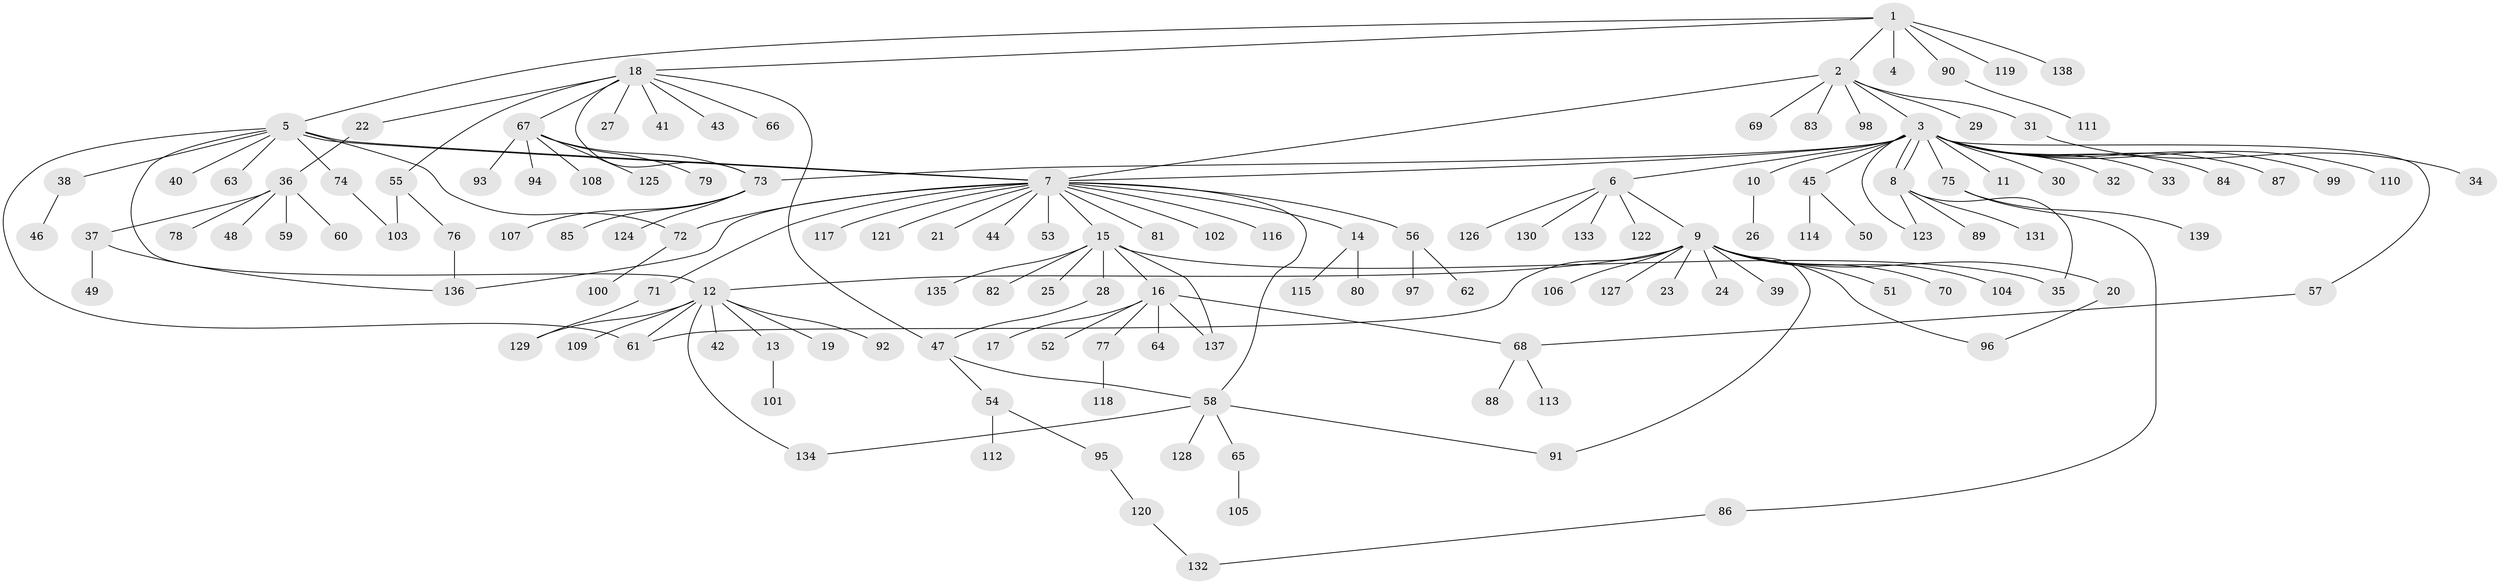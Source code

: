 // Generated by graph-tools (version 1.1) at 2025/11/02/27/25 16:11:11]
// undirected, 139 vertices, 162 edges
graph export_dot {
graph [start="1"]
  node [color=gray90,style=filled];
  1;
  2;
  3;
  4;
  5;
  6;
  7;
  8;
  9;
  10;
  11;
  12;
  13;
  14;
  15;
  16;
  17;
  18;
  19;
  20;
  21;
  22;
  23;
  24;
  25;
  26;
  27;
  28;
  29;
  30;
  31;
  32;
  33;
  34;
  35;
  36;
  37;
  38;
  39;
  40;
  41;
  42;
  43;
  44;
  45;
  46;
  47;
  48;
  49;
  50;
  51;
  52;
  53;
  54;
  55;
  56;
  57;
  58;
  59;
  60;
  61;
  62;
  63;
  64;
  65;
  66;
  67;
  68;
  69;
  70;
  71;
  72;
  73;
  74;
  75;
  76;
  77;
  78;
  79;
  80;
  81;
  82;
  83;
  84;
  85;
  86;
  87;
  88;
  89;
  90;
  91;
  92;
  93;
  94;
  95;
  96;
  97;
  98;
  99;
  100;
  101;
  102;
  103;
  104;
  105;
  106;
  107;
  108;
  109;
  110;
  111;
  112;
  113;
  114;
  115;
  116;
  117;
  118;
  119;
  120;
  121;
  122;
  123;
  124;
  125;
  126;
  127;
  128;
  129;
  130;
  131;
  132;
  133;
  134;
  135;
  136;
  137;
  138;
  139;
  1 -- 2;
  1 -- 4;
  1 -- 5;
  1 -- 18;
  1 -- 90;
  1 -- 119;
  1 -- 138;
  2 -- 3;
  2 -- 7;
  2 -- 29;
  2 -- 31;
  2 -- 69;
  2 -- 83;
  2 -- 98;
  3 -- 6;
  3 -- 7;
  3 -- 8;
  3 -- 8;
  3 -- 10;
  3 -- 11;
  3 -- 30;
  3 -- 32;
  3 -- 33;
  3 -- 45;
  3 -- 57;
  3 -- 73;
  3 -- 75;
  3 -- 84;
  3 -- 87;
  3 -- 99;
  3 -- 110;
  3 -- 123;
  5 -- 7;
  5 -- 7;
  5 -- 12;
  5 -- 38;
  5 -- 40;
  5 -- 61;
  5 -- 63;
  5 -- 72;
  5 -- 74;
  6 -- 9;
  6 -- 122;
  6 -- 126;
  6 -- 130;
  6 -- 133;
  7 -- 14;
  7 -- 15;
  7 -- 21;
  7 -- 44;
  7 -- 53;
  7 -- 56;
  7 -- 58;
  7 -- 71;
  7 -- 72;
  7 -- 81;
  7 -- 102;
  7 -- 116;
  7 -- 117;
  7 -- 121;
  7 -- 136;
  8 -- 35;
  8 -- 89;
  8 -- 123;
  8 -- 131;
  9 -- 12;
  9 -- 20;
  9 -- 23;
  9 -- 24;
  9 -- 39;
  9 -- 51;
  9 -- 61;
  9 -- 70;
  9 -- 91;
  9 -- 96;
  9 -- 104;
  9 -- 106;
  9 -- 127;
  10 -- 26;
  12 -- 13;
  12 -- 19;
  12 -- 42;
  12 -- 61;
  12 -- 92;
  12 -- 109;
  12 -- 129;
  12 -- 134;
  13 -- 101;
  14 -- 80;
  14 -- 115;
  15 -- 16;
  15 -- 25;
  15 -- 28;
  15 -- 35;
  15 -- 82;
  15 -- 135;
  15 -- 137;
  16 -- 17;
  16 -- 52;
  16 -- 64;
  16 -- 68;
  16 -- 77;
  16 -- 137;
  18 -- 22;
  18 -- 27;
  18 -- 41;
  18 -- 43;
  18 -- 47;
  18 -- 55;
  18 -- 66;
  18 -- 67;
  18 -- 73;
  20 -- 96;
  22 -- 36;
  28 -- 47;
  31 -- 34;
  36 -- 37;
  36 -- 48;
  36 -- 59;
  36 -- 60;
  36 -- 78;
  37 -- 49;
  37 -- 136;
  38 -- 46;
  45 -- 50;
  45 -- 114;
  47 -- 54;
  47 -- 58;
  54 -- 95;
  54 -- 112;
  55 -- 76;
  55 -- 103;
  56 -- 62;
  56 -- 97;
  57 -- 68;
  58 -- 65;
  58 -- 91;
  58 -- 128;
  58 -- 134;
  65 -- 105;
  67 -- 73;
  67 -- 79;
  67 -- 93;
  67 -- 94;
  67 -- 108;
  67 -- 125;
  68 -- 88;
  68 -- 113;
  71 -- 129;
  72 -- 100;
  73 -- 85;
  73 -- 107;
  73 -- 124;
  74 -- 103;
  75 -- 86;
  75 -- 139;
  76 -- 136;
  77 -- 118;
  86 -- 132;
  90 -- 111;
  95 -- 120;
  120 -- 132;
}
